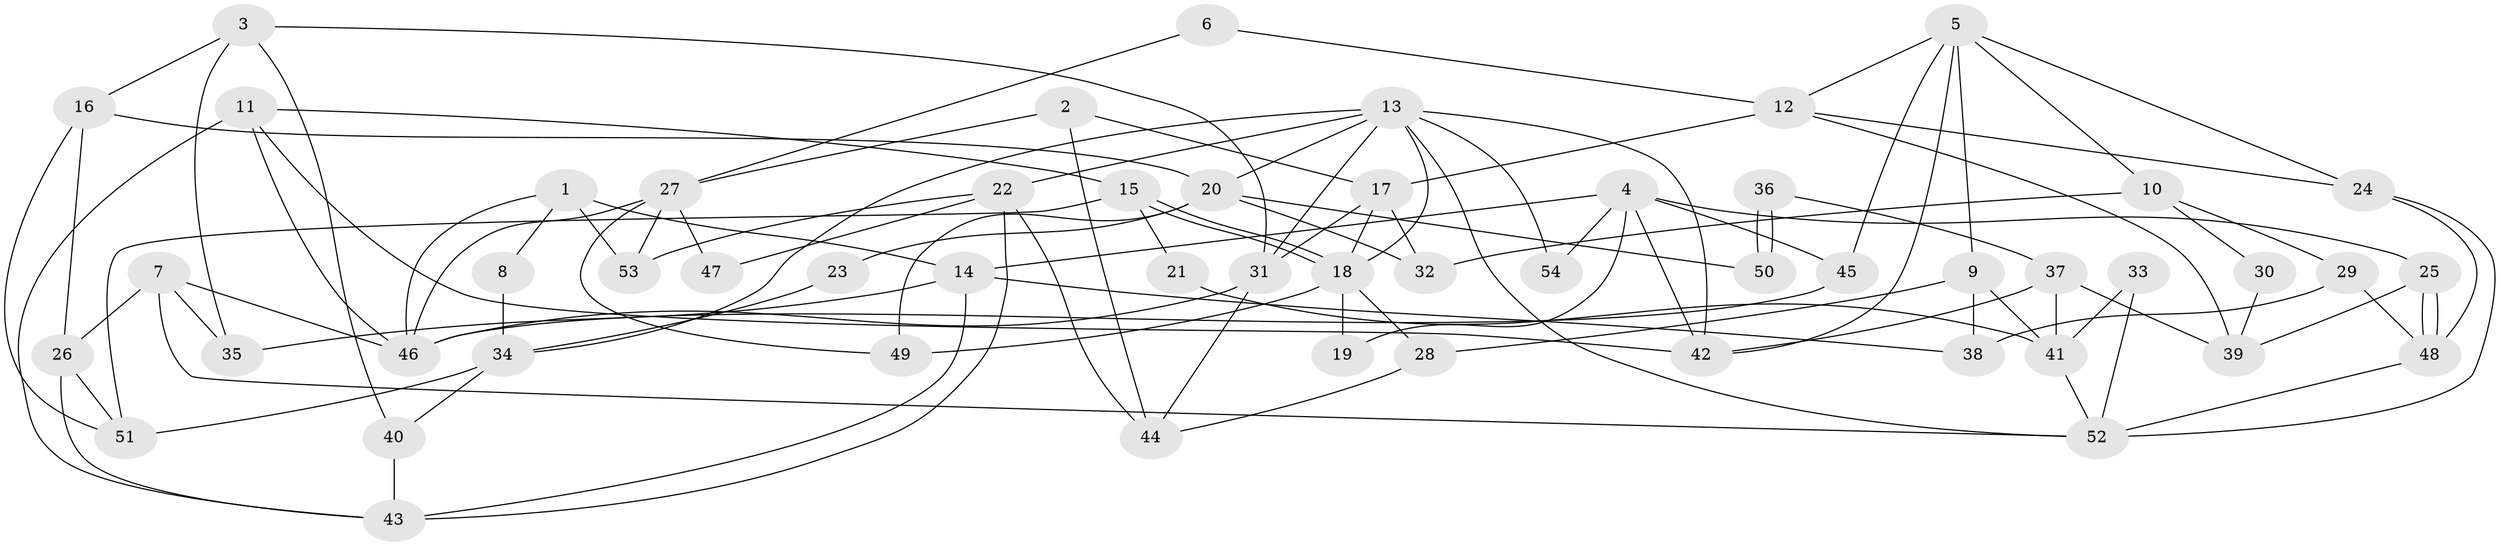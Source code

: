 // coarse degree distribution, {4: 0.15789473684210525, 2: 0.23684210526315788, 6: 0.07894736842105263, 5: 0.34210526315789475, 3: 0.05263157894736842, 11: 0.02631578947368421, 7: 0.07894736842105263, 9: 0.02631578947368421}
// Generated by graph-tools (version 1.1) at 2025/37/03/04/25 23:37:10]
// undirected, 54 vertices, 108 edges
graph export_dot {
  node [color=gray90,style=filled];
  1;
  2;
  3;
  4;
  5;
  6;
  7;
  8;
  9;
  10;
  11;
  12;
  13;
  14;
  15;
  16;
  17;
  18;
  19;
  20;
  21;
  22;
  23;
  24;
  25;
  26;
  27;
  28;
  29;
  30;
  31;
  32;
  33;
  34;
  35;
  36;
  37;
  38;
  39;
  40;
  41;
  42;
  43;
  44;
  45;
  46;
  47;
  48;
  49;
  50;
  51;
  52;
  53;
  54;
  1 -- 46;
  1 -- 14;
  1 -- 8;
  1 -- 53;
  2 -- 17;
  2 -- 44;
  2 -- 27;
  3 -- 16;
  3 -- 35;
  3 -- 31;
  3 -- 40;
  4 -- 45;
  4 -- 42;
  4 -- 14;
  4 -- 19;
  4 -- 25;
  4 -- 54;
  5 -- 12;
  5 -- 24;
  5 -- 9;
  5 -- 10;
  5 -- 42;
  5 -- 45;
  6 -- 27;
  6 -- 12;
  7 -- 46;
  7 -- 26;
  7 -- 35;
  7 -- 52;
  8 -- 34;
  9 -- 28;
  9 -- 38;
  9 -- 41;
  10 -- 32;
  10 -- 29;
  10 -- 30;
  11 -- 42;
  11 -- 15;
  11 -- 43;
  11 -- 46;
  12 -- 24;
  12 -- 39;
  12 -- 17;
  13 -- 22;
  13 -- 31;
  13 -- 18;
  13 -- 20;
  13 -- 34;
  13 -- 42;
  13 -- 52;
  13 -- 54;
  14 -- 38;
  14 -- 35;
  14 -- 43;
  15 -- 51;
  15 -- 18;
  15 -- 18;
  15 -- 21;
  16 -- 26;
  16 -- 20;
  16 -- 51;
  17 -- 18;
  17 -- 31;
  17 -- 32;
  18 -- 19;
  18 -- 28;
  18 -- 49;
  20 -- 49;
  20 -- 23;
  20 -- 32;
  20 -- 50;
  21 -- 41;
  22 -- 43;
  22 -- 53;
  22 -- 44;
  22 -- 47;
  23 -- 34;
  24 -- 52;
  24 -- 48;
  25 -- 48;
  25 -- 48;
  25 -- 39;
  26 -- 51;
  26 -- 43;
  27 -- 46;
  27 -- 47;
  27 -- 49;
  27 -- 53;
  28 -- 44;
  29 -- 48;
  29 -- 38;
  30 -- 39;
  31 -- 44;
  31 -- 46;
  33 -- 52;
  33 -- 41;
  34 -- 40;
  34 -- 51;
  36 -- 50;
  36 -- 50;
  36 -- 37;
  37 -- 42;
  37 -- 41;
  37 -- 39;
  40 -- 43;
  41 -- 52;
  45 -- 46;
  48 -- 52;
}
